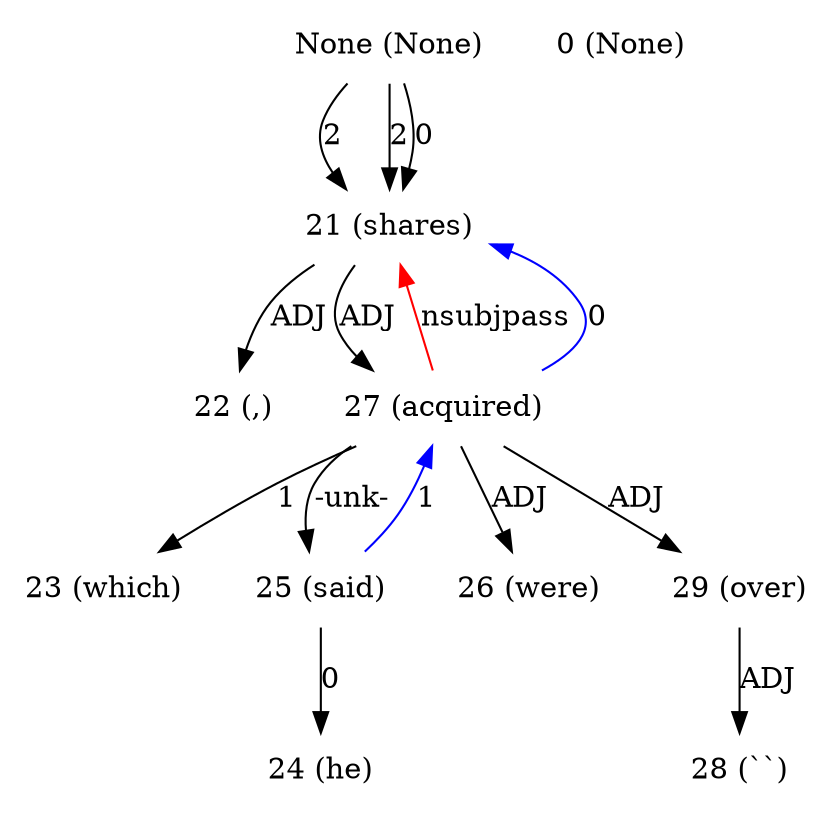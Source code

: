 digraph G{
edge [dir=forward]
node [shape=plaintext]

None [label="None (None)"]
None -> 21 [label="2"]
None [label="None (None)"]
None -> 21 [label="2"]
None [label="None (None)"]
None -> 21 [label="0"]
0 [label="0 (None)"]
21 [label="21 (shares)"]
21 -> 22 [label="ADJ"]
21 -> 27 [label="ADJ"]
27 -> 21 [label="nsubjpass", color="red"]
22 [label="22 (,)"]
23 [label="23 (which)"]
24 [label="24 (he)"]
25 [label="25 (said)"]
25 -> 27 [label="1", color="blue"]
25 -> 24 [label="0"]
26 [label="26 (were)"]
27 [label="27 (acquired)"]
27 -> 23 [label="1"]
27 -> 25 [label="-unk-"]
27 -> 26 [label="ADJ"]
27 -> 29 [label="ADJ"]
27 -> 21 [label="0", color="blue"]
28 [label="28 (``)"]
29 [label="29 (over)"]
29 -> 28 [label="ADJ"]
}
